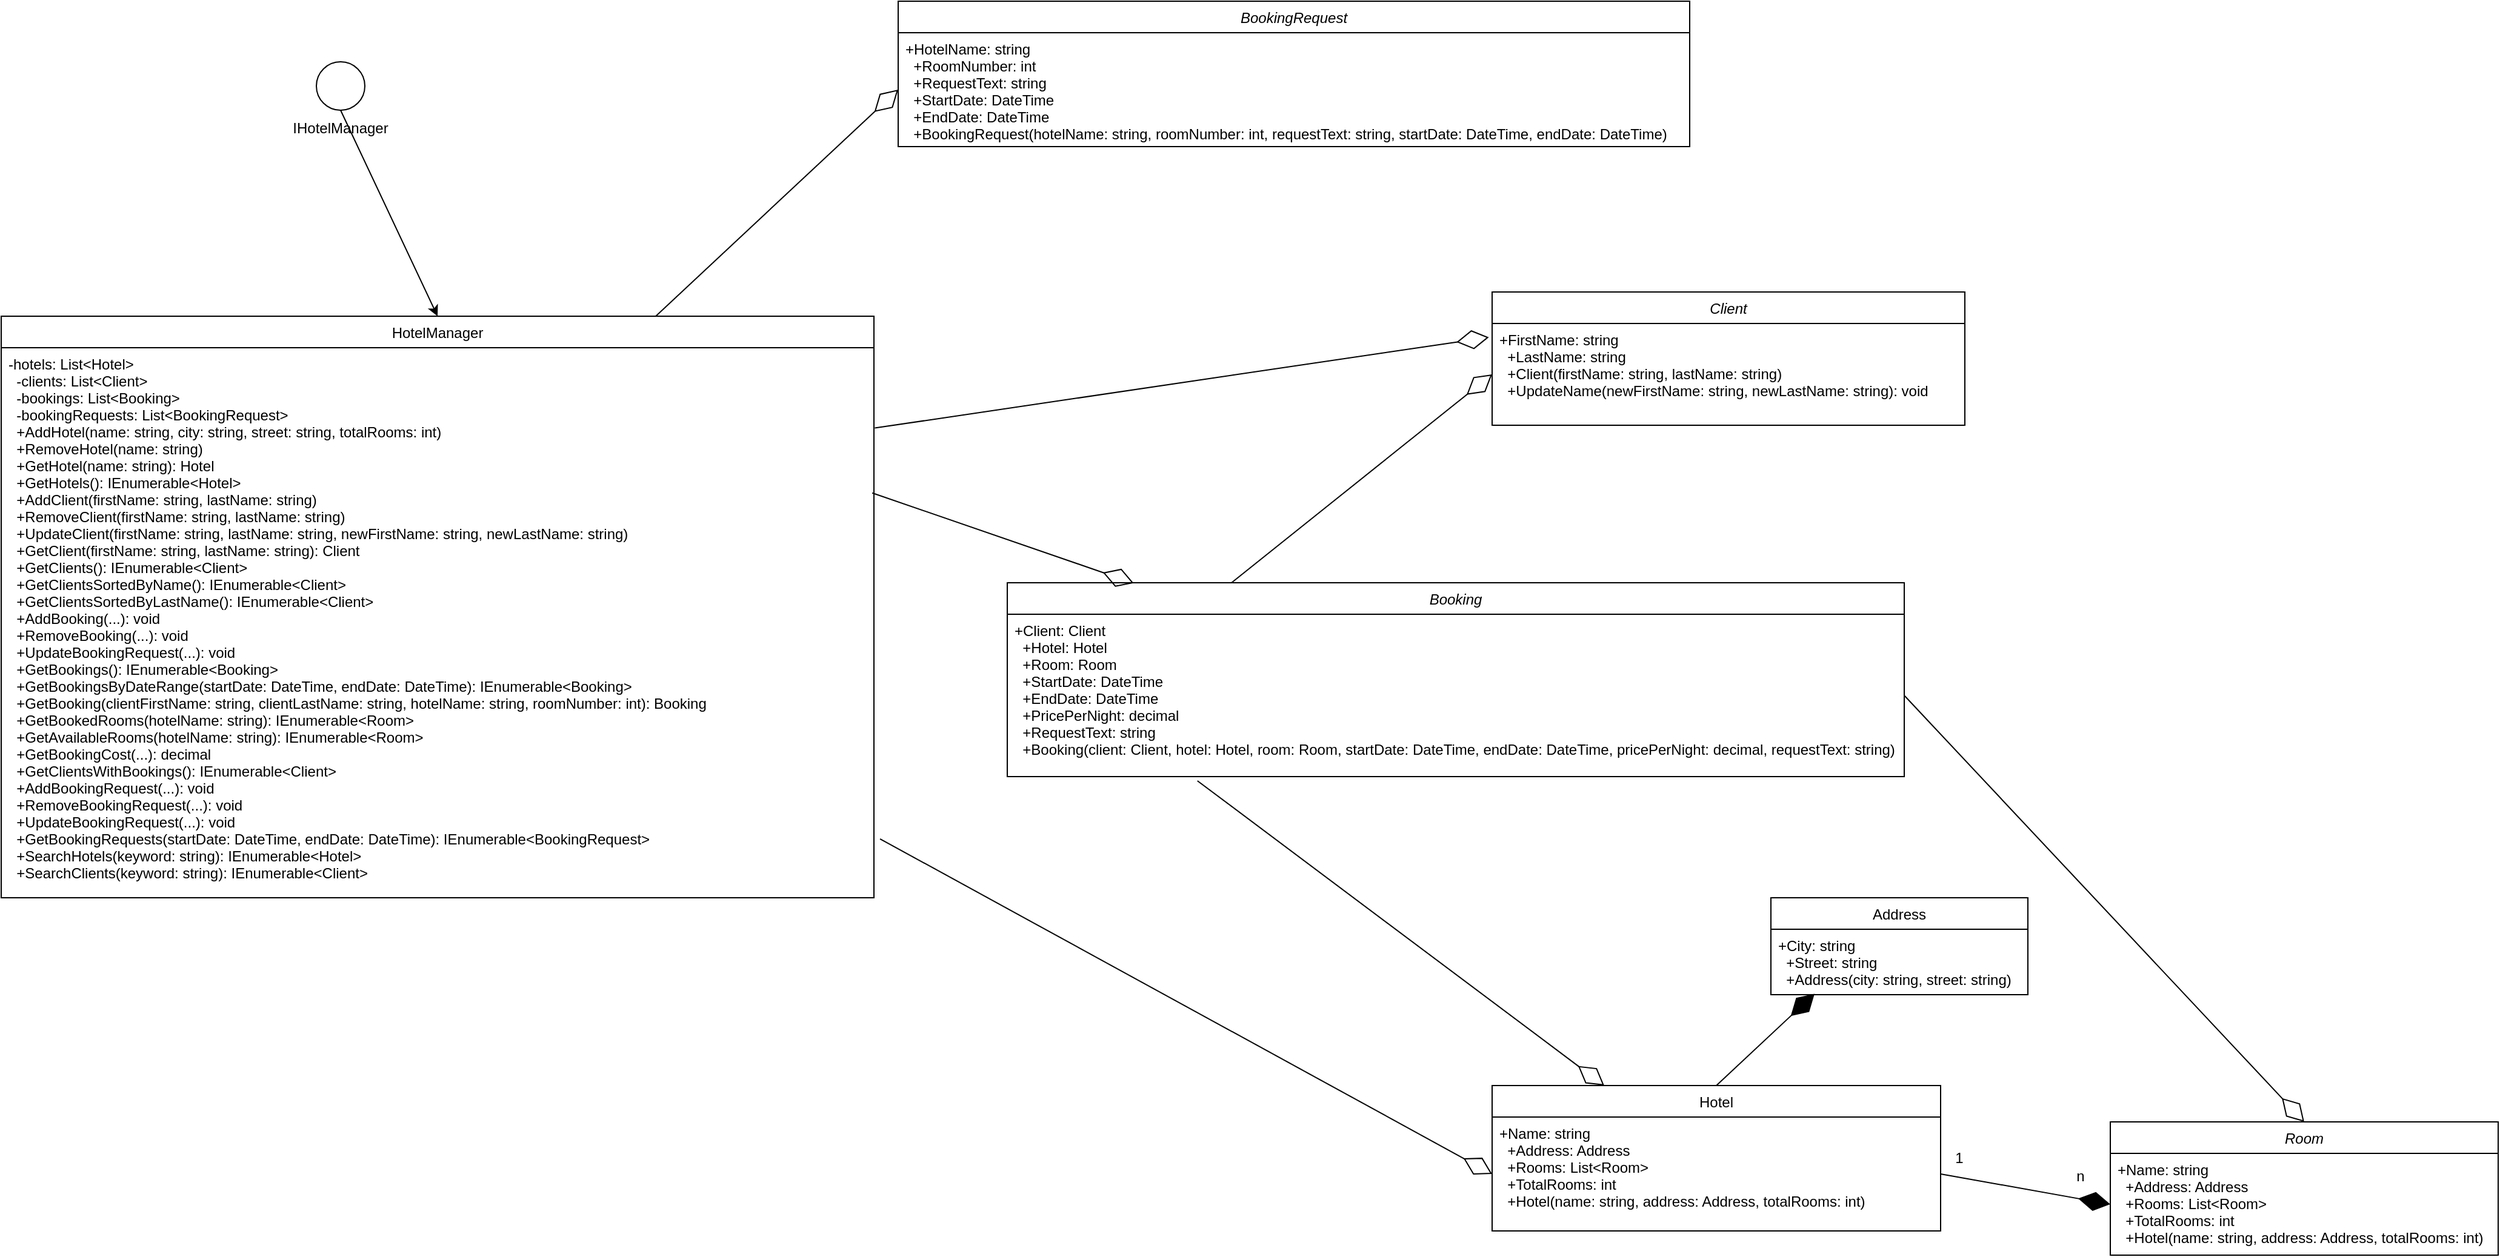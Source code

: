 <mxfile version="26.1.1">
  <diagram id="C5RBs43oDa-KdzZeNtuy" name="Page-1">
    <mxGraphModel dx="2318" dy="1731" grid="1" gridSize="10" guides="1" tooltips="1" connect="1" arrows="1" fold="1" page="1" pageScale="1" pageWidth="827" pageHeight="1169" math="0" shadow="0">
      <root>
        <mxCell id="WIyWlLk6GJQsqaUBKTNV-0" />
        <mxCell id="WIyWlLk6GJQsqaUBKTNV-1" parent="WIyWlLk6GJQsqaUBKTNV-0" />
        <mxCell id="zkfFHV4jXpPFQw0GAbJ--0" value="Room" style="swimlane;fontStyle=2;align=center;verticalAlign=top;childLayout=stackLayout;horizontal=1;startSize=26;horizontalStack=0;resizeParent=1;resizeLast=0;collapsible=1;marginBottom=0;rounded=0;shadow=0;strokeWidth=1;" parent="WIyWlLk6GJQsqaUBKTNV-1" vertex="1">
          <mxGeometry x="1010" y="1015" width="320" height="110" as="geometry">
            <mxRectangle x="230" y="140" width="160" height="26" as="alternateBounds" />
          </mxGeometry>
        </mxCell>
        <mxCell id="zkfFHV4jXpPFQw0GAbJ--1" value="+Name: string&#xa;  +Address: Address&#xa;  +Rooms: List&lt;Room&gt;&#xa;  +TotalRooms: int&#xa;  +Hotel(name: string, address: Address, totalRooms: int)" style="text;align=left;verticalAlign=top;spacingLeft=4;spacingRight=4;overflow=hidden;rotatable=0;points=[[0,0.5],[1,0.5]];portConstraint=eastwest;" parent="zkfFHV4jXpPFQw0GAbJ--0" vertex="1">
          <mxGeometry y="26" width="320" height="84" as="geometry" />
        </mxCell>
        <mxCell id="zkfFHV4jXpPFQw0GAbJ--6" value="HotelManager" style="swimlane;fontStyle=0;align=center;verticalAlign=top;childLayout=stackLayout;horizontal=1;startSize=26;horizontalStack=0;resizeParent=1;resizeLast=0;collapsible=1;marginBottom=0;rounded=0;shadow=0;strokeWidth=1;" parent="WIyWlLk6GJQsqaUBKTNV-1" vertex="1">
          <mxGeometry x="-730" y="350" width="720" height="480" as="geometry">
            <mxRectangle x="130" y="380" width="160" height="26" as="alternateBounds" />
          </mxGeometry>
        </mxCell>
        <mxCell id="zkfFHV4jXpPFQw0GAbJ--7" value="-hotels: List&lt;Hotel&gt;&#xa;  -clients: List&lt;Client&gt;&#xa;  -bookings: List&lt;Booking&gt;&#xa;  -bookingRequests: List&lt;BookingRequest&gt;&#xa;  +AddHotel(name: string, city: string, street: string, totalRooms: int)&#xa;  +RemoveHotel(name: string)&#xa;  +GetHotel(name: string): Hotel&#xa;  +GetHotels(): IEnumerable&lt;Hotel&gt;&#xa;  +AddClient(firstName: string, lastName: string)&#xa;  +RemoveClient(firstName: string, lastName: string)&#xa;  +UpdateClient(firstName: string, lastName: string, newFirstName: string, newLastName: string)&#xa;  +GetClient(firstName: string, lastName: string): Client&#xa;  +GetClients(): IEnumerable&lt;Client&gt;&#xa;  +GetClientsSortedByName(): IEnumerable&lt;Client&gt;&#xa;  +GetClientsSortedByLastName(): IEnumerable&lt;Client&gt;&#xa;  +AddBooking(...): void&#xa;  +RemoveBooking(...): void&#xa;  +UpdateBookingRequest(...): void&#xa;  +GetBookings(): IEnumerable&lt;Booking&gt;&#xa;  +GetBookingsByDateRange(startDate: DateTime, endDate: DateTime): IEnumerable&lt;Booking&gt;&#xa;  +GetBooking(clientFirstName: string, clientLastName: string, hotelName: string, roomNumber: int): Booking&#xa;  +GetBookedRooms(hotelName: string): IEnumerable&lt;Room&gt;&#xa;  +GetAvailableRooms(hotelName: string): IEnumerable&lt;Room&gt;&#xa;  +GetBookingCost(...): decimal&#xa;  +GetClientsWithBookings(): IEnumerable&lt;Client&gt;&#xa;  +AddBookingRequest(...): void&#xa;  +RemoveBookingRequest(...): void&#xa;  +UpdateBookingRequest(...): void&#xa;  +GetBookingRequests(startDate: DateTime, endDate: DateTime): IEnumerable&lt;BookingRequest&gt;&#xa;  +SearchHotels(keyword: string): IEnumerable&lt;Hotel&gt;&#xa;  +SearchClients(keyword: string): IEnumerable&lt;Client&gt;" style="text;align=left;verticalAlign=top;spacingLeft=4;spacingRight=4;overflow=hidden;rotatable=0;points=[[0,0.5],[1,0.5]];portConstraint=eastwest;" parent="zkfFHV4jXpPFQw0GAbJ--6" vertex="1">
          <mxGeometry y="26" width="720" height="454" as="geometry" />
        </mxCell>
        <mxCell id="zkfFHV4jXpPFQw0GAbJ--13" value="Hotel" style="swimlane;fontStyle=0;align=center;verticalAlign=top;childLayout=stackLayout;horizontal=1;startSize=26;horizontalStack=0;resizeParent=1;resizeLast=0;collapsible=1;marginBottom=0;rounded=0;shadow=0;strokeWidth=1;" parent="WIyWlLk6GJQsqaUBKTNV-1" vertex="1">
          <mxGeometry x="500" y="985" width="370" height="120" as="geometry">
            <mxRectangle x="340" y="380" width="170" height="26" as="alternateBounds" />
          </mxGeometry>
        </mxCell>
        <mxCell id="zkfFHV4jXpPFQw0GAbJ--14" value="+Name: string&#xa;  +Address: Address&#xa;  +Rooms: List&lt;Room&gt;&#xa;  +TotalRooms: int&#xa;  +Hotel(name: string, address: Address, totalRooms: int)" style="text;align=left;verticalAlign=top;spacingLeft=4;spacingRight=4;overflow=hidden;rotatable=0;points=[[0,0.5],[1,0.5]];portConstraint=eastwest;" parent="zkfFHV4jXpPFQw0GAbJ--13" vertex="1">
          <mxGeometry y="26" width="370" height="94" as="geometry" />
        </mxCell>
        <mxCell id="zkfFHV4jXpPFQw0GAbJ--17" value="Address" style="swimlane;fontStyle=0;align=center;verticalAlign=top;childLayout=stackLayout;horizontal=1;startSize=26;horizontalStack=0;resizeParent=1;resizeLast=0;collapsible=1;marginBottom=0;rounded=0;shadow=0;strokeWidth=1;" parent="WIyWlLk6GJQsqaUBKTNV-1" vertex="1">
          <mxGeometry x="730" y="830" width="212" height="80" as="geometry">
            <mxRectangle x="550" y="140" width="160" height="26" as="alternateBounds" />
          </mxGeometry>
        </mxCell>
        <mxCell id="zkfFHV4jXpPFQw0GAbJ--18" value="+City: string&#xa;  +Street: string&#xa;  +Address(city: string, street: string)" style="text;align=left;verticalAlign=top;spacingLeft=4;spacingRight=4;overflow=hidden;rotatable=0;points=[[0,0.5],[1,0.5]];portConstraint=eastwest;" parent="zkfFHV4jXpPFQw0GAbJ--17" vertex="1">
          <mxGeometry y="26" width="212" height="54" as="geometry" />
        </mxCell>
        <mxCell id="Lk87Gaz-VOcHEqOYZCZI-0" value="Client" style="swimlane;fontStyle=2;align=center;verticalAlign=top;childLayout=stackLayout;horizontal=1;startSize=26;horizontalStack=0;resizeParent=1;resizeLast=0;collapsible=1;marginBottom=0;rounded=0;shadow=0;strokeWidth=1;" vertex="1" parent="WIyWlLk6GJQsqaUBKTNV-1">
          <mxGeometry x="500" y="330" width="390" height="110" as="geometry">
            <mxRectangle x="230" y="140" width="160" height="26" as="alternateBounds" />
          </mxGeometry>
        </mxCell>
        <mxCell id="Lk87Gaz-VOcHEqOYZCZI-1" value="+FirstName: string&#xa;  +LastName: string&#xa;  +Client(firstName: string, lastName: string)&#xa;  +UpdateName(newFirstName: string, newLastName: string): void" style="text;align=left;verticalAlign=top;spacingLeft=4;spacingRight=4;overflow=hidden;rotatable=0;points=[[0,0.5],[1,0.5]];portConstraint=eastwest;" vertex="1" parent="Lk87Gaz-VOcHEqOYZCZI-0">
          <mxGeometry y="26" width="390" height="84" as="geometry" />
        </mxCell>
        <mxCell id="Lk87Gaz-VOcHEqOYZCZI-2" value="BookingRequest" style="swimlane;fontStyle=2;align=center;verticalAlign=top;childLayout=stackLayout;horizontal=1;startSize=26;horizontalStack=0;resizeParent=1;resizeLast=0;collapsible=1;marginBottom=0;rounded=0;shadow=0;strokeWidth=1;" vertex="1" parent="WIyWlLk6GJQsqaUBKTNV-1">
          <mxGeometry x="10" y="90" width="653" height="120" as="geometry">
            <mxRectangle x="230" y="140" width="160" height="26" as="alternateBounds" />
          </mxGeometry>
        </mxCell>
        <mxCell id="Lk87Gaz-VOcHEqOYZCZI-3" value="+HotelName: string&#xa;  +RoomNumber: int&#xa;  +RequestText: string&#xa;  +StartDate: DateTime&#xa;  +EndDate: DateTime&#xa;  +BookingRequest(hotelName: string, roomNumber: int, requestText: string, startDate: DateTime, endDate: DateTime)" style="text;align=left;verticalAlign=top;spacingLeft=4;spacingRight=4;overflow=hidden;rotatable=0;points=[[0,0.5],[1,0.5]];portConstraint=eastwest;" vertex="1" parent="Lk87Gaz-VOcHEqOYZCZI-2">
          <mxGeometry y="26" width="653" height="94" as="geometry" />
        </mxCell>
        <mxCell id="Lk87Gaz-VOcHEqOYZCZI-4" value="Booking" style="swimlane;fontStyle=2;align=center;verticalAlign=top;childLayout=stackLayout;horizontal=1;startSize=26;horizontalStack=0;resizeParent=1;resizeLast=0;collapsible=1;marginBottom=0;rounded=0;shadow=0;strokeWidth=1;" vertex="1" parent="WIyWlLk6GJQsqaUBKTNV-1">
          <mxGeometry x="100" y="570" width="740" height="160" as="geometry">
            <mxRectangle x="230" y="140" width="160" height="26" as="alternateBounds" />
          </mxGeometry>
        </mxCell>
        <mxCell id="Lk87Gaz-VOcHEqOYZCZI-5" value="+Client: Client&#xa;  +Hotel: Hotel&#xa;  +Room: Room&#xa;  +StartDate: DateTime&#xa;  +EndDate: DateTime&#xa;  +PricePerNight: decimal&#xa;  +RequestText: string&#xa;  +Booking(client: Client, hotel: Hotel, room: Room, startDate: DateTime, endDate: DateTime, pricePerNight: decimal, requestText: string)" style="text;align=left;verticalAlign=top;spacingLeft=4;spacingRight=4;overflow=hidden;rotatable=0;points=[[0,0.5],[1,0.5]];portConstraint=eastwest;" vertex="1" parent="Lk87Gaz-VOcHEqOYZCZI-4">
          <mxGeometry y="26" width="740" height="134" as="geometry" />
        </mxCell>
        <mxCell id="Lk87Gaz-VOcHEqOYZCZI-8" value="" style="ellipse;whiteSpace=wrap;html=1;aspect=fixed;" vertex="1" parent="WIyWlLk6GJQsqaUBKTNV-1">
          <mxGeometry x="-470" y="140" width="40" height="40" as="geometry" />
        </mxCell>
        <mxCell id="Lk87Gaz-VOcHEqOYZCZI-9" value="IHotelManager" style="text;html=1;align=center;verticalAlign=middle;whiteSpace=wrap;rounded=0;" vertex="1" parent="WIyWlLk6GJQsqaUBKTNV-1">
          <mxGeometry x="-480" y="180" width="60" height="30" as="geometry" />
        </mxCell>
        <mxCell id="Lk87Gaz-VOcHEqOYZCZI-11" value="" style="endArrow=classic;html=1;rounded=0;exitX=0.5;exitY=0;exitDx=0;exitDy=0;entryX=0.5;entryY=0;entryDx=0;entryDy=0;" edge="1" parent="WIyWlLk6GJQsqaUBKTNV-1" source="Lk87Gaz-VOcHEqOYZCZI-9" target="zkfFHV4jXpPFQw0GAbJ--6">
          <mxGeometry width="50" height="50" relative="1" as="geometry">
            <mxPoint x="-440" y="350" as="sourcePoint" />
            <mxPoint x="-390" y="300" as="targetPoint" />
          </mxGeometry>
        </mxCell>
        <mxCell id="Lk87Gaz-VOcHEqOYZCZI-12" value="" style="endArrow=diamondThin;endFill=1;endSize=24;html=1;rounded=0;entryX=0.17;entryY=0.985;entryDx=0;entryDy=0;exitX=0.5;exitY=0;exitDx=0;exitDy=0;entryPerimeter=0;" edge="1" parent="WIyWlLk6GJQsqaUBKTNV-1" source="zkfFHV4jXpPFQw0GAbJ--13" target="zkfFHV4jXpPFQw0GAbJ--18">
          <mxGeometry width="160" relative="1" as="geometry">
            <mxPoint x="410" y="1305" as="sourcePoint" />
            <mxPoint x="570" y="1305" as="targetPoint" />
          </mxGeometry>
        </mxCell>
        <mxCell id="Lk87Gaz-VOcHEqOYZCZI-14" value="" style="endArrow=diamondThin;endFill=1;endSize=24;html=1;rounded=0;exitX=1;exitY=0.5;exitDx=0;exitDy=0;entryX=0;entryY=0.5;entryDx=0;entryDy=0;" edge="1" parent="WIyWlLk6GJQsqaUBKTNV-1" source="zkfFHV4jXpPFQw0GAbJ--14" target="zkfFHV4jXpPFQw0GAbJ--1">
          <mxGeometry width="160" relative="1" as="geometry">
            <mxPoint x="1190" y="1215" as="sourcePoint" />
            <mxPoint x="1350" y="1215" as="targetPoint" />
          </mxGeometry>
        </mxCell>
        <mxCell id="Lk87Gaz-VOcHEqOYZCZI-15" value="1" style="text;html=1;align=center;verticalAlign=middle;resizable=0;points=[];autosize=1;strokeColor=none;fillColor=none;" vertex="1" parent="WIyWlLk6GJQsqaUBKTNV-1">
          <mxGeometry x="870" y="1030" width="30" height="30" as="geometry" />
        </mxCell>
        <mxCell id="Lk87Gaz-VOcHEqOYZCZI-16" value="n" style="text;html=1;align=center;verticalAlign=middle;resizable=0;points=[];autosize=1;strokeColor=none;fillColor=none;" vertex="1" parent="WIyWlLk6GJQsqaUBKTNV-1">
          <mxGeometry x="970" y="1045" width="30" height="30" as="geometry" />
        </mxCell>
        <mxCell id="Lk87Gaz-VOcHEqOYZCZI-17" value="" style="endArrow=diamondThin;endFill=0;endSize=24;html=1;rounded=0;exitX=0.25;exitY=0;exitDx=0;exitDy=0;entryX=0;entryY=0.5;entryDx=0;entryDy=0;" edge="1" parent="WIyWlLk6GJQsqaUBKTNV-1" source="Lk87Gaz-VOcHEqOYZCZI-4" target="Lk87Gaz-VOcHEqOYZCZI-1">
          <mxGeometry width="160" relative="1" as="geometry">
            <mxPoint x="290" y="440" as="sourcePoint" />
            <mxPoint x="450" y="440" as="targetPoint" />
          </mxGeometry>
        </mxCell>
        <mxCell id="Lk87Gaz-VOcHEqOYZCZI-18" value="" style="endArrow=diamondThin;endFill=0;endSize=24;html=1;rounded=0;exitX=0.212;exitY=1.026;exitDx=0;exitDy=0;exitPerimeter=0;entryX=0.25;entryY=0;entryDx=0;entryDy=0;" edge="1" parent="WIyWlLk6GJQsqaUBKTNV-1" source="Lk87Gaz-VOcHEqOYZCZI-5" target="zkfFHV4jXpPFQw0GAbJ--13">
          <mxGeometry width="160" relative="1" as="geometry">
            <mxPoint x="240" y="600" as="sourcePoint" />
            <mxPoint x="400" y="600" as="targetPoint" />
          </mxGeometry>
        </mxCell>
        <mxCell id="Lk87Gaz-VOcHEqOYZCZI-19" value="" style="endArrow=diamondThin;endFill=0;endSize=24;html=1;rounded=0;exitX=1;exitY=0.5;exitDx=0;exitDy=0;entryX=0.5;entryY=0;entryDx=0;entryDy=0;" edge="1" parent="WIyWlLk6GJQsqaUBKTNV-1" source="Lk87Gaz-VOcHEqOYZCZI-5" target="zkfFHV4jXpPFQw0GAbJ--0">
          <mxGeometry width="160" relative="1" as="geometry">
            <mxPoint x="770" y="680" as="sourcePoint" />
            <mxPoint x="930" y="680" as="targetPoint" />
          </mxGeometry>
        </mxCell>
        <mxCell id="Lk87Gaz-VOcHEqOYZCZI-20" value="" style="endArrow=diamondThin;endFill=0;endSize=24;html=1;rounded=0;exitX=0.998;exitY=0.264;exitDx=0;exitDy=0;exitPerimeter=0;entryX=0.141;entryY=0.002;entryDx=0;entryDy=0;entryPerimeter=0;" edge="1" parent="WIyWlLk6GJQsqaUBKTNV-1" source="zkfFHV4jXpPFQw0GAbJ--7" target="Lk87Gaz-VOcHEqOYZCZI-4">
          <mxGeometry width="160" relative="1" as="geometry">
            <mxPoint x="-110" y="760" as="sourcePoint" />
            <mxPoint x="50" y="760" as="targetPoint" />
          </mxGeometry>
        </mxCell>
        <mxCell id="Lk87Gaz-VOcHEqOYZCZI-21" value="" style="endArrow=diamondThin;endFill=0;endSize=24;html=1;rounded=0;entryX=-0.007;entryY=0.136;entryDx=0;entryDy=0;entryPerimeter=0;exitX=1.001;exitY=0.146;exitDx=0;exitDy=0;exitPerimeter=0;" edge="1" parent="WIyWlLk6GJQsqaUBKTNV-1" source="zkfFHV4jXpPFQw0GAbJ--7" target="Lk87Gaz-VOcHEqOYZCZI-1">
          <mxGeometry width="160" relative="1" as="geometry">
            <mxPoint x="20" y="350" as="sourcePoint" />
            <mxPoint x="235" y="424" as="targetPoint" />
          </mxGeometry>
        </mxCell>
        <mxCell id="Lk87Gaz-VOcHEqOYZCZI-22" value="" style="endArrow=diamondThin;endFill=0;endSize=24;html=1;rounded=0;exitX=1.007;exitY=0.893;exitDx=0;exitDy=0;exitPerimeter=0;entryX=0;entryY=0.5;entryDx=0;entryDy=0;" edge="1" parent="WIyWlLk6GJQsqaUBKTNV-1" source="zkfFHV4jXpPFQw0GAbJ--7" target="zkfFHV4jXpPFQw0GAbJ--14">
          <mxGeometry width="160" relative="1" as="geometry">
            <mxPoint x="-1" y="506" as="sourcePoint" />
            <mxPoint x="214" y="580" as="targetPoint" />
          </mxGeometry>
        </mxCell>
        <mxCell id="Lk87Gaz-VOcHEqOYZCZI-23" value="" style="endArrow=diamondThin;endFill=0;endSize=24;html=1;rounded=0;exitX=0.75;exitY=0;exitDx=0;exitDy=0;entryX=0;entryY=0.5;entryDx=0;entryDy=0;" edge="1" parent="WIyWlLk6GJQsqaUBKTNV-1" source="zkfFHV4jXpPFQw0GAbJ--6" target="Lk87Gaz-VOcHEqOYZCZI-3">
          <mxGeometry width="160" relative="1" as="geometry">
            <mxPoint x="140" y="560" as="sourcePoint" />
            <mxPoint x="300" y="560" as="targetPoint" />
          </mxGeometry>
        </mxCell>
      </root>
    </mxGraphModel>
  </diagram>
</mxfile>
